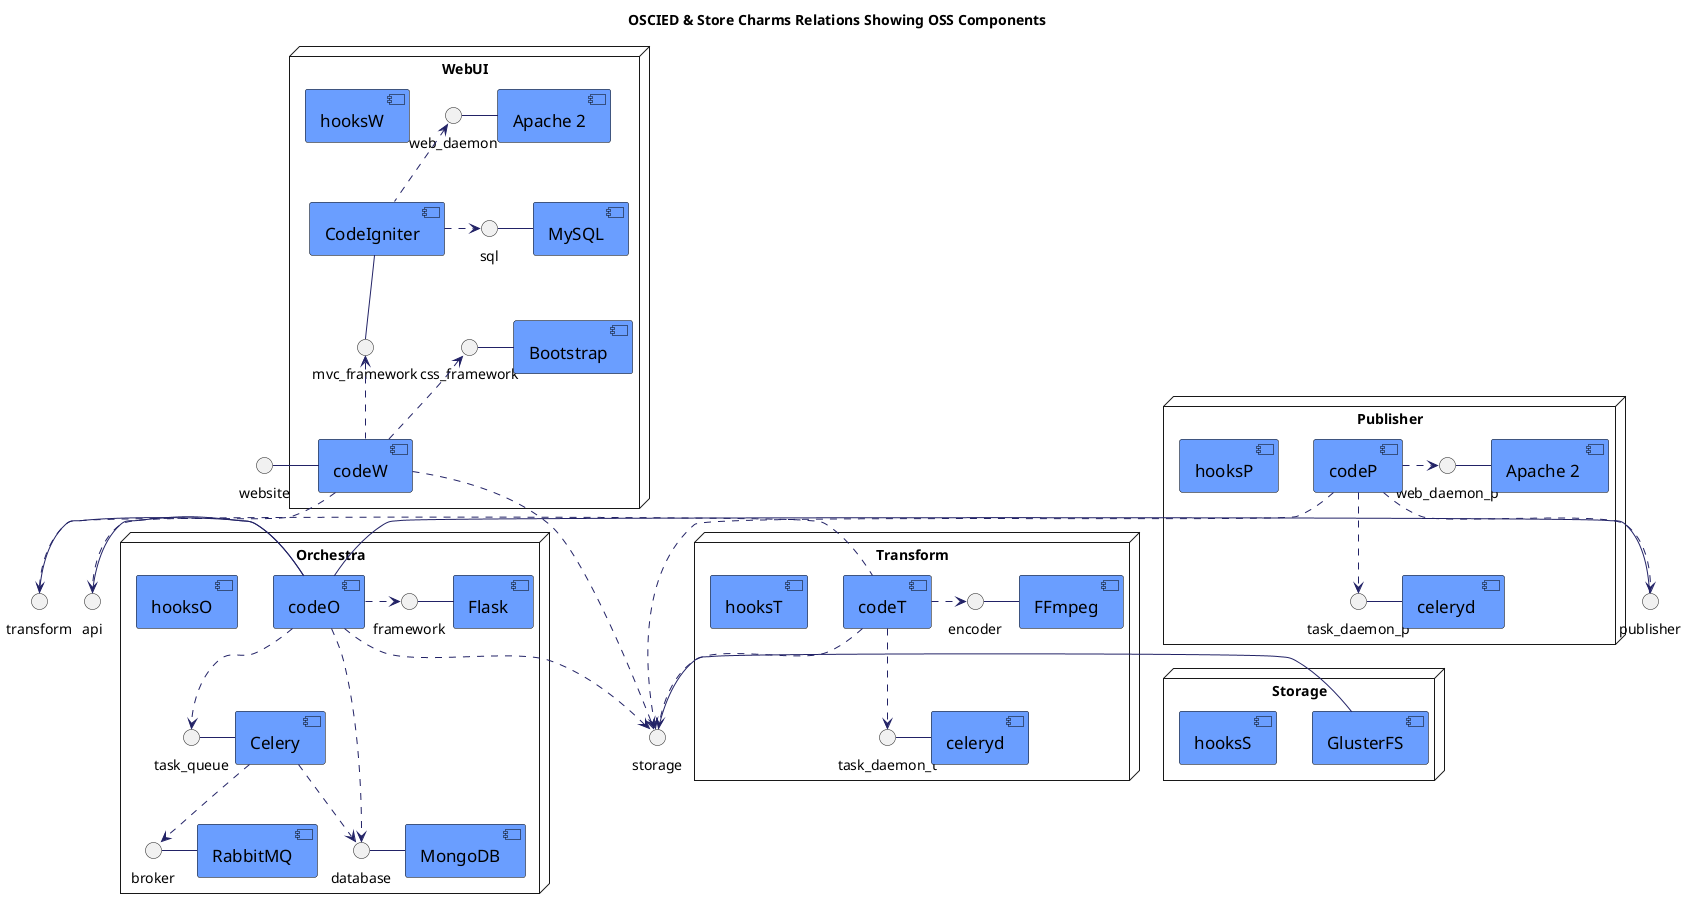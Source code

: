 @startuml

skinparam component {
    FontColor          black
    AttributeFontColor black
    FontSize           17
    AttributeFontSize  15
    AttributeFontname  Droid Sans Mono
    BackgroundColor    #6A9EFF
    BorderColor        black
    ArrowColor         #222266
}

title OSCIED & Store Charms Relations Showing OSS Components
skinparam componentStyle uml2

interface api
interface website
interface storage
interface publisher
interface transform

node WebUI {
    
    interface css_framework
    interface mvc_framework
    interface web_daemon
    interface sql

    website - [codeW]
    css_framework - [Bootstrap]
    mvc_framework -up- [CodeIgniter]
    web_daemon - [Apache 2]
    sql - [MySQL]

    [codeW] ..> api
    [codeW] ..> storage
    [codeW] .up.> mvc_framework
    [codeW] .up.> css_framework
    [CodeIgniter] .up.> web_daemon
    [CodeIgniter] .right.> sql

    [hooksW]
}

node Orchestra {

    interface framework
    interface task_queue
    interface broker
    interface database

    api - [codeO]
    transform - [codeO]
    publisher - [codeO]
    framework - [Flask]
    task_queue - [Celery]
    broker - [RabbitMQ]
    database - [MongoDB]

    [codeO] ..> storage
    [codeO] ..> task_queue
    [codeO] ..> database
    [codeO] .right.> framework
    [Celery] ..> broker
    [Celery] ..> database

    [hooksO]
}

node Storage {
    
    storage - [GlusterFS]

    [hooksS]
}

node Transform {
    
    interface task_daemon_t
    interface encoder

    task_daemon_t - [celeryd]
    encoder - [FFmpeg]

    [codeT] .left.> transform
    [codeT] .down.> task_daemon_t
    [codeT] .right.> encoder
    [codeT] .down.> storage

    [hooksT]
}

node Publisher {
    
    interface task_daemon_p
    interface web_daemon_p

    task_daemon_p - [celeryd ]
    web_daemon_p - [Apache 2 ]

    [codeP] ..> publisher
    [codeP] .down.> task_daemon_p
    [codeP] .right.> web_daemon_p
    [codeP] .down.> storage

    [hooksP]
}

@enduml
